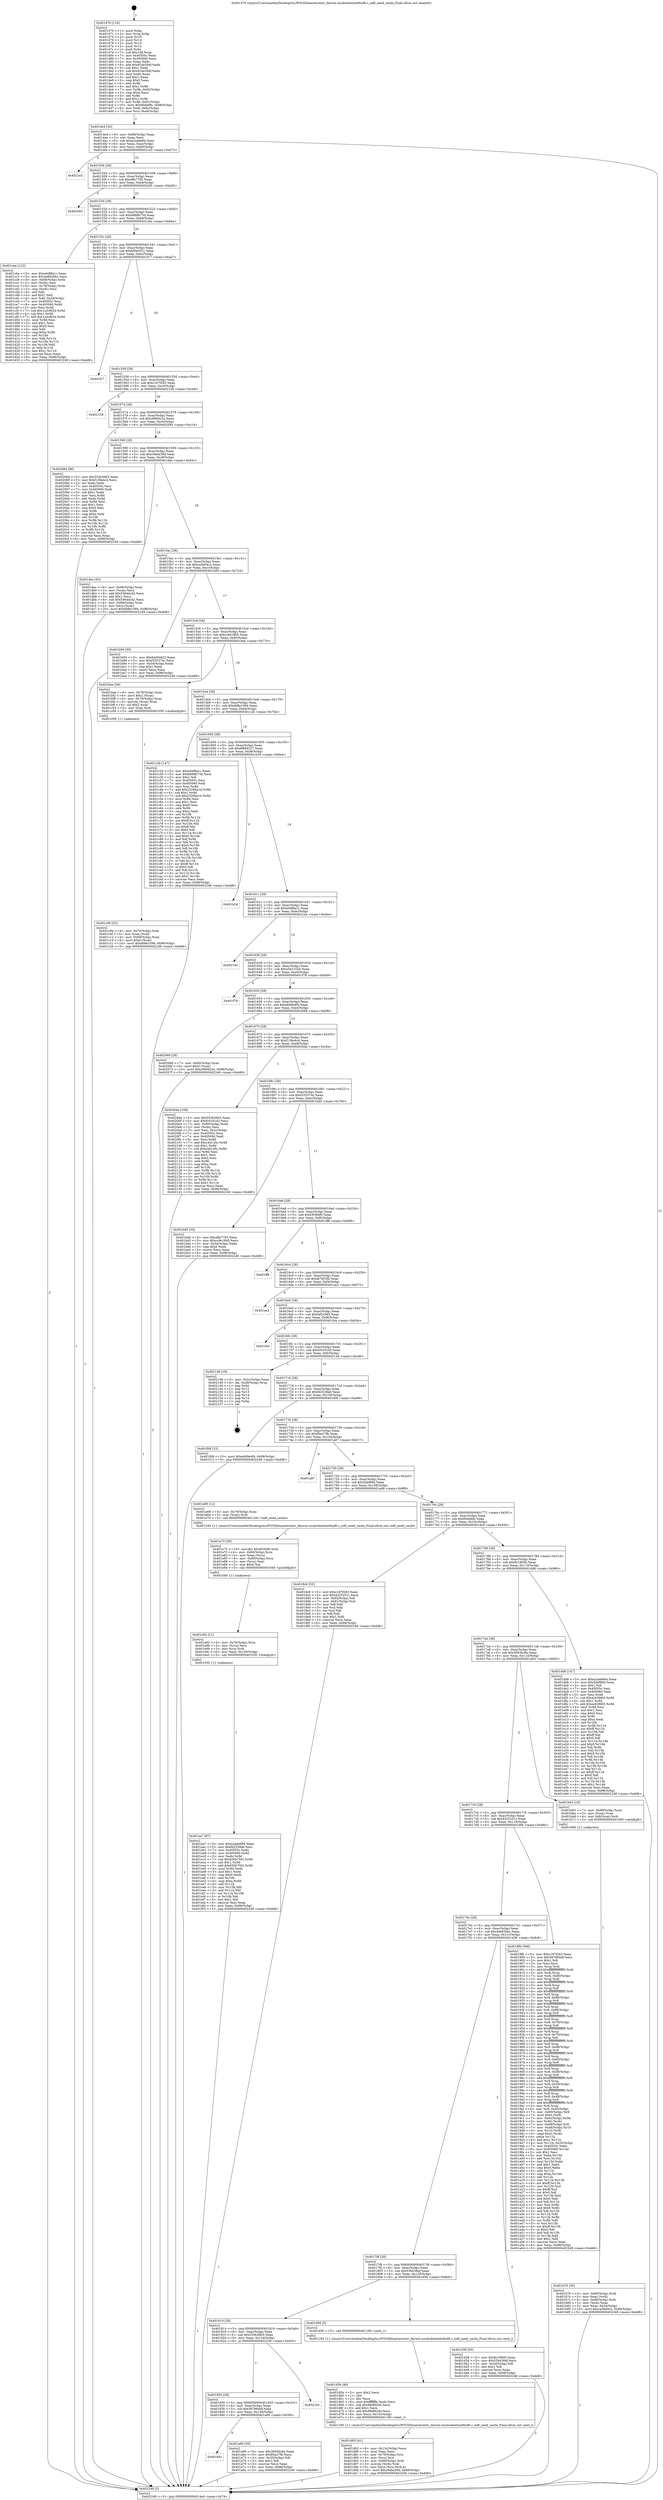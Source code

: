 digraph "0x401470" {
  label = "0x401470 (/mnt/c/Users/mathe/Desktop/tcc/POCII/binaries/extr_darwin-xnubsdnetinet6nd6.c_nd6_need_cache_Final-ollvm.out::main(0))"
  labelloc = "t"
  node[shape=record]

  Entry [label="",width=0.3,height=0.3,shape=circle,fillcolor=black,style=filled]
  "0x4014e4" [label="{
     0x4014e4 [32]\l
     | [instrs]\l
     &nbsp;&nbsp;0x4014e4 \<+6\>: mov -0x98(%rbp),%eax\l
     &nbsp;&nbsp;0x4014ea \<+2\>: mov %eax,%ecx\l
     &nbsp;&nbsp;0x4014ec \<+6\>: sub $0xa2ade684,%ecx\l
     &nbsp;&nbsp;0x4014f2 \<+6\>: mov %eax,-0xac(%rbp)\l
     &nbsp;&nbsp;0x4014f8 \<+6\>: mov %ecx,-0xb0(%rbp)\l
     &nbsp;&nbsp;0x4014fe \<+6\>: je 00000000004021e3 \<main+0xd73\>\l
  }"]
  "0x4021e3" [label="{
     0x4021e3\l
  }", style=dashed]
  "0x401504" [label="{
     0x401504 [28]\l
     | [instrs]\l
     &nbsp;&nbsp;0x401504 \<+5\>: jmp 0000000000401509 \<main+0x99\>\l
     &nbsp;&nbsp;0x401509 \<+6\>: mov -0xac(%rbp),%eax\l
     &nbsp;&nbsp;0x40150f \<+5\>: sub $0xaffa7765,%eax\l
     &nbsp;&nbsp;0x401514 \<+6\>: mov %eax,-0xb4(%rbp)\l
     &nbsp;&nbsp;0x40151a \<+6\>: je 0000000000402045 \<main+0xbd5\>\l
  }"]
  Exit [label="",width=0.3,height=0.3,shape=circle,fillcolor=black,style=filled,peripheries=2]
  "0x402045" [label="{
     0x402045\l
  }", style=dashed]
  "0x401520" [label="{
     0x401520 [28]\l
     | [instrs]\l
     &nbsp;&nbsp;0x401520 \<+5\>: jmp 0000000000401525 \<main+0xb5\>\l
     &nbsp;&nbsp;0x401525 \<+6\>: mov -0xac(%rbp),%eax\l
     &nbsp;&nbsp;0x40152b \<+5\>: sub $0xb668b73d,%eax\l
     &nbsp;&nbsp;0x401530 \<+6\>: mov %eax,-0xb8(%rbp)\l
     &nbsp;&nbsp;0x401536 \<+6\>: je 0000000000401cbe \<main+0x84e\>\l
  }"]
  "0x401ea7" [label="{
     0x401ea7 [97]\l
     | [instrs]\l
     &nbsp;&nbsp;0x401ea7 \<+5\>: mov $0xa2ade684,%eax\l
     &nbsp;&nbsp;0x401eac \<+5\>: mov $0xfd2528ab,%esi\l
     &nbsp;&nbsp;0x401eb1 \<+7\>: mov 0x40505c,%edx\l
     &nbsp;&nbsp;0x401eb8 \<+8\>: mov 0x405060,%r8d\l
     &nbsp;&nbsp;0x401ec0 \<+3\>: mov %edx,%r9d\l
     &nbsp;&nbsp;0x401ec3 \<+7\>: sub $0x630b7f43,%r9d\l
     &nbsp;&nbsp;0x401eca \<+4\>: sub $0x1,%r9d\l
     &nbsp;&nbsp;0x401ece \<+7\>: add $0x630b7f43,%r9d\l
     &nbsp;&nbsp;0x401ed5 \<+4\>: imul %r9d,%edx\l
     &nbsp;&nbsp;0x401ed9 \<+3\>: and $0x1,%edx\l
     &nbsp;&nbsp;0x401edc \<+3\>: cmp $0x0,%edx\l
     &nbsp;&nbsp;0x401edf \<+4\>: sete %r10b\l
     &nbsp;&nbsp;0x401ee3 \<+4\>: cmp $0xa,%r8d\l
     &nbsp;&nbsp;0x401ee7 \<+4\>: setl %r11b\l
     &nbsp;&nbsp;0x401eeb \<+3\>: mov %r10b,%bl\l
     &nbsp;&nbsp;0x401eee \<+3\>: and %r11b,%bl\l
     &nbsp;&nbsp;0x401ef1 \<+3\>: xor %r11b,%r10b\l
     &nbsp;&nbsp;0x401ef4 \<+3\>: or %r10b,%bl\l
     &nbsp;&nbsp;0x401ef7 \<+3\>: test $0x1,%bl\l
     &nbsp;&nbsp;0x401efa \<+3\>: cmovne %esi,%eax\l
     &nbsp;&nbsp;0x401efd \<+6\>: mov %eax,-0x98(%rbp)\l
     &nbsp;&nbsp;0x401f03 \<+5\>: jmp 0000000000402248 \<main+0xdd8\>\l
  }"]
  "0x401cbe" [label="{
     0x401cbe [122]\l
     | [instrs]\l
     &nbsp;&nbsp;0x401cbe \<+5\>: mov $0xe0df8a1c,%eax\l
     &nbsp;&nbsp;0x401cc3 \<+5\>: mov $0x4e662bbc,%ecx\l
     &nbsp;&nbsp;0x401cc8 \<+4\>: mov -0x68(%rbp),%rdx\l
     &nbsp;&nbsp;0x401ccc \<+2\>: mov (%rdx),%esi\l
     &nbsp;&nbsp;0x401cce \<+4\>: mov -0x78(%rbp),%rdx\l
     &nbsp;&nbsp;0x401cd2 \<+2\>: cmp (%rdx),%esi\l
     &nbsp;&nbsp;0x401cd4 \<+4\>: setl %dil\l
     &nbsp;&nbsp;0x401cd8 \<+4\>: and $0x1,%dil\l
     &nbsp;&nbsp;0x401cdc \<+4\>: mov %dil,-0x2d(%rbp)\l
     &nbsp;&nbsp;0x401ce0 \<+7\>: mov 0x40505c,%esi\l
     &nbsp;&nbsp;0x401ce7 \<+8\>: mov 0x405060,%r8d\l
     &nbsp;&nbsp;0x401cef \<+3\>: mov %esi,%r9d\l
     &nbsp;&nbsp;0x401cf2 \<+7\>: sub $0x1a3cf62d,%r9d\l
     &nbsp;&nbsp;0x401cf9 \<+4\>: sub $0x1,%r9d\l
     &nbsp;&nbsp;0x401cfd \<+7\>: add $0x1a3cf62d,%r9d\l
     &nbsp;&nbsp;0x401d04 \<+4\>: imul %r9d,%esi\l
     &nbsp;&nbsp;0x401d08 \<+3\>: and $0x1,%esi\l
     &nbsp;&nbsp;0x401d0b \<+3\>: cmp $0x0,%esi\l
     &nbsp;&nbsp;0x401d0e \<+4\>: sete %dil\l
     &nbsp;&nbsp;0x401d12 \<+4\>: cmp $0xa,%r8d\l
     &nbsp;&nbsp;0x401d16 \<+4\>: setl %r10b\l
     &nbsp;&nbsp;0x401d1a \<+3\>: mov %dil,%r11b\l
     &nbsp;&nbsp;0x401d1d \<+3\>: and %r10b,%r11b\l
     &nbsp;&nbsp;0x401d20 \<+3\>: xor %r10b,%dil\l
     &nbsp;&nbsp;0x401d23 \<+3\>: or %dil,%r11b\l
     &nbsp;&nbsp;0x401d26 \<+4\>: test $0x1,%r11b\l
     &nbsp;&nbsp;0x401d2a \<+3\>: cmovne %ecx,%eax\l
     &nbsp;&nbsp;0x401d2d \<+6\>: mov %eax,-0x98(%rbp)\l
     &nbsp;&nbsp;0x401d33 \<+5\>: jmp 0000000000402248 \<main+0xdd8\>\l
  }"]
  "0x40153c" [label="{
     0x40153c [28]\l
     | [instrs]\l
     &nbsp;&nbsp;0x40153c \<+5\>: jmp 0000000000401541 \<main+0xd1\>\l
     &nbsp;&nbsp;0x401541 \<+6\>: mov -0xac(%rbp),%eax\l
     &nbsp;&nbsp;0x401547 \<+5\>: sub $0xbf5e0521,%eax\l
     &nbsp;&nbsp;0x40154c \<+6\>: mov %eax,-0xbc(%rbp)\l
     &nbsp;&nbsp;0x401552 \<+6\>: je 0000000000401f17 \<main+0xaa7\>\l
  }"]
  "0x401e92" [label="{
     0x401e92 [21]\l
     | [instrs]\l
     &nbsp;&nbsp;0x401e92 \<+4\>: mov -0x70(%rbp),%rcx\l
     &nbsp;&nbsp;0x401e96 \<+3\>: mov (%rcx),%rcx\l
     &nbsp;&nbsp;0x401e99 \<+3\>: mov %rcx,%rdi\l
     &nbsp;&nbsp;0x401e9c \<+6\>: mov %eax,-0x140(%rbp)\l
     &nbsp;&nbsp;0x401ea2 \<+5\>: call 0000000000401030 \<free@plt\>\l
     | [calls]\l
     &nbsp;&nbsp;0x401030 \{1\} (unknown)\l
  }"]
  "0x401f17" [label="{
     0x401f17\l
  }", style=dashed]
  "0x401558" [label="{
     0x401558 [28]\l
     | [instrs]\l
     &nbsp;&nbsp;0x401558 \<+5\>: jmp 000000000040155d \<main+0xed\>\l
     &nbsp;&nbsp;0x40155d \<+6\>: mov -0xac(%rbp),%eax\l
     &nbsp;&nbsp;0x401563 \<+5\>: sub $0xc187f283,%eax\l
     &nbsp;&nbsp;0x401568 \<+6\>: mov %eax,-0xc0(%rbp)\l
     &nbsp;&nbsp;0x40156e \<+6\>: je 0000000000402158 \<main+0xce8\>\l
  }"]
  "0x401e75" [label="{
     0x401e75 [29]\l
     | [instrs]\l
     &nbsp;&nbsp;0x401e75 \<+10\>: movabs $0x4030d6,%rdi\l
     &nbsp;&nbsp;0x401e7f \<+4\>: mov -0x60(%rbp),%rcx\l
     &nbsp;&nbsp;0x401e83 \<+2\>: mov %eax,(%rcx)\l
     &nbsp;&nbsp;0x401e85 \<+4\>: mov -0x60(%rbp),%rcx\l
     &nbsp;&nbsp;0x401e89 \<+2\>: mov (%rcx),%esi\l
     &nbsp;&nbsp;0x401e8b \<+2\>: mov $0x0,%al\l
     &nbsp;&nbsp;0x401e8d \<+5\>: call 0000000000401040 \<printf@plt\>\l
     | [calls]\l
     &nbsp;&nbsp;0x401040 \{1\} (unknown)\l
  }"]
  "0x402158" [label="{
     0x402158\l
  }", style=dashed]
  "0x401574" [label="{
     0x401574 [28]\l
     | [instrs]\l
     &nbsp;&nbsp;0x401574 \<+5\>: jmp 0000000000401579 \<main+0x109\>\l
     &nbsp;&nbsp;0x401579 \<+6\>: mov -0xac(%rbp),%eax\l
     &nbsp;&nbsp;0x40157f \<+5\>: sub $0xc889422e,%eax\l
     &nbsp;&nbsp;0x401584 \<+6\>: mov %eax,-0xc4(%rbp)\l
     &nbsp;&nbsp;0x40158a \<+6\>: je 0000000000402084 \<main+0xc14\>\l
  }"]
  "0x401d83" [label="{
     0x401d83 [41]\l
     | [instrs]\l
     &nbsp;&nbsp;0x401d83 \<+6\>: mov -0x13c(%rbp),%ecx\l
     &nbsp;&nbsp;0x401d89 \<+3\>: imul %eax,%ecx\l
     &nbsp;&nbsp;0x401d8c \<+4\>: mov -0x70(%rbp),%rsi\l
     &nbsp;&nbsp;0x401d90 \<+3\>: mov (%rsi),%rsi\l
     &nbsp;&nbsp;0x401d93 \<+4\>: mov -0x68(%rbp),%rdi\l
     &nbsp;&nbsp;0x401d97 \<+3\>: movslq (%rdi),%rdi\l
     &nbsp;&nbsp;0x401d9a \<+3\>: mov %ecx,(%rsi,%rdi,4)\l
     &nbsp;&nbsp;0x401d9d \<+10\>: movl $0xc9eba39d,-0x98(%rbp)\l
     &nbsp;&nbsp;0x401da7 \<+5\>: jmp 0000000000402248 \<main+0xdd8\>\l
  }"]
  "0x402084" [label="{
     0x402084 [86]\l
     | [instrs]\l
     &nbsp;&nbsp;0x402084 \<+5\>: mov $0x553b3663,%eax\l
     &nbsp;&nbsp;0x402089 \<+5\>: mov $0xf139a4c4,%ecx\l
     &nbsp;&nbsp;0x40208e \<+2\>: xor %edx,%edx\l
     &nbsp;&nbsp;0x402090 \<+7\>: mov 0x40505c,%esi\l
     &nbsp;&nbsp;0x402097 \<+7\>: mov 0x405060,%edi\l
     &nbsp;&nbsp;0x40209e \<+3\>: sub $0x1,%edx\l
     &nbsp;&nbsp;0x4020a1 \<+3\>: mov %esi,%r8d\l
     &nbsp;&nbsp;0x4020a4 \<+3\>: add %edx,%r8d\l
     &nbsp;&nbsp;0x4020a7 \<+4\>: imul %r8d,%esi\l
     &nbsp;&nbsp;0x4020ab \<+3\>: and $0x1,%esi\l
     &nbsp;&nbsp;0x4020ae \<+3\>: cmp $0x0,%esi\l
     &nbsp;&nbsp;0x4020b1 \<+4\>: sete %r9b\l
     &nbsp;&nbsp;0x4020b5 \<+3\>: cmp $0xa,%edi\l
     &nbsp;&nbsp;0x4020b8 \<+4\>: setl %r10b\l
     &nbsp;&nbsp;0x4020bc \<+3\>: mov %r9b,%r11b\l
     &nbsp;&nbsp;0x4020bf \<+3\>: and %r10b,%r11b\l
     &nbsp;&nbsp;0x4020c2 \<+3\>: xor %r10b,%r9b\l
     &nbsp;&nbsp;0x4020c5 \<+3\>: or %r9b,%r11b\l
     &nbsp;&nbsp;0x4020c8 \<+4\>: test $0x1,%r11b\l
     &nbsp;&nbsp;0x4020cc \<+3\>: cmovne %ecx,%eax\l
     &nbsp;&nbsp;0x4020cf \<+6\>: mov %eax,-0x98(%rbp)\l
     &nbsp;&nbsp;0x4020d5 \<+5\>: jmp 0000000000402248 \<main+0xdd8\>\l
  }"]
  "0x401590" [label="{
     0x401590 [28]\l
     | [instrs]\l
     &nbsp;&nbsp;0x401590 \<+5\>: jmp 0000000000401595 \<main+0x125\>\l
     &nbsp;&nbsp;0x401595 \<+6\>: mov -0xac(%rbp),%eax\l
     &nbsp;&nbsp;0x40159b \<+5\>: sub $0xc9eba39d,%eax\l
     &nbsp;&nbsp;0x4015a0 \<+6\>: mov %eax,-0xc8(%rbp)\l
     &nbsp;&nbsp;0x4015a6 \<+6\>: je 0000000000401dac \<main+0x93c\>\l
  }"]
  "0x401d5b" [label="{
     0x401d5b [40]\l
     | [instrs]\l
     &nbsp;&nbsp;0x401d5b \<+5\>: mov $0x2,%ecx\l
     &nbsp;&nbsp;0x401d60 \<+1\>: cltd\l
     &nbsp;&nbsp;0x401d61 \<+2\>: idiv %ecx\l
     &nbsp;&nbsp;0x401d63 \<+6\>: imul $0xfffffffe,%edx,%ecx\l
     &nbsp;&nbsp;0x401d69 \<+6\>: sub $0x9fe892d0,%ecx\l
     &nbsp;&nbsp;0x401d6f \<+3\>: add $0x1,%ecx\l
     &nbsp;&nbsp;0x401d72 \<+6\>: add $0x9fe892d0,%ecx\l
     &nbsp;&nbsp;0x401d78 \<+6\>: mov %ecx,-0x13c(%rbp)\l
     &nbsp;&nbsp;0x401d7e \<+5\>: call 0000000000401160 \<next_i\>\l
     | [calls]\l
     &nbsp;&nbsp;0x401160 \{1\} (/mnt/c/Users/mathe/Desktop/tcc/POCII/binaries/extr_darwin-xnubsdnetinet6nd6.c_nd6_need_cache_Final-ollvm.out::next_i)\l
  }"]
  "0x401dac" [label="{
     0x401dac [42]\l
     | [instrs]\l
     &nbsp;&nbsp;0x401dac \<+4\>: mov -0x68(%rbp),%rax\l
     &nbsp;&nbsp;0x401db0 \<+2\>: mov (%rax),%ecx\l
     &nbsp;&nbsp;0x401db2 \<+6\>: add $0x5364dcd2,%ecx\l
     &nbsp;&nbsp;0x401db8 \<+3\>: add $0x1,%ecx\l
     &nbsp;&nbsp;0x401dbb \<+6\>: sub $0x5364dcd2,%ecx\l
     &nbsp;&nbsp;0x401dc1 \<+4\>: mov -0x68(%rbp),%rax\l
     &nbsp;&nbsp;0x401dc5 \<+2\>: mov %ecx,(%rax)\l
     &nbsp;&nbsp;0x401dc7 \<+10\>: movl $0xd08e1094,-0x98(%rbp)\l
     &nbsp;&nbsp;0x401dd1 \<+5\>: jmp 0000000000402248 \<main+0xdd8\>\l
  }"]
  "0x4015ac" [label="{
     0x4015ac [28]\l
     | [instrs]\l
     &nbsp;&nbsp;0x4015ac \<+5\>: jmp 00000000004015b1 \<main+0x141\>\l
     &nbsp;&nbsp;0x4015b1 \<+6\>: mov -0xac(%rbp),%eax\l
     &nbsp;&nbsp;0x4015b7 \<+5\>: sub $0xca3b64c2,%eax\l
     &nbsp;&nbsp;0x4015bc \<+6\>: mov %eax,-0xcc(%rbp)\l
     &nbsp;&nbsp;0x4015c2 \<+6\>: je 0000000000401b94 \<main+0x724\>\l
  }"]
  "0x401c0b" [label="{
     0x401c0b [32]\l
     | [instrs]\l
     &nbsp;&nbsp;0x401c0b \<+4\>: mov -0x70(%rbp),%rdi\l
     &nbsp;&nbsp;0x401c0f \<+3\>: mov %rax,(%rdi)\l
     &nbsp;&nbsp;0x401c12 \<+4\>: mov -0x68(%rbp),%rax\l
     &nbsp;&nbsp;0x401c16 \<+6\>: movl $0x0,(%rax)\l
     &nbsp;&nbsp;0x401c1c \<+10\>: movl $0xd08e1094,-0x98(%rbp)\l
     &nbsp;&nbsp;0x401c26 \<+5\>: jmp 0000000000402248 \<main+0xdd8\>\l
  }"]
  "0x401b94" [label="{
     0x401b94 [30]\l
     | [instrs]\l
     &nbsp;&nbsp;0x401b94 \<+5\>: mov $0x6a00dd22,%eax\l
     &nbsp;&nbsp;0x401b99 \<+5\>: mov $0xf335374c,%ecx\l
     &nbsp;&nbsp;0x401b9e \<+3\>: mov -0x34(%rbp),%edx\l
     &nbsp;&nbsp;0x401ba1 \<+3\>: cmp $0x1,%edx\l
     &nbsp;&nbsp;0x401ba4 \<+3\>: cmovl %ecx,%eax\l
     &nbsp;&nbsp;0x401ba7 \<+6\>: mov %eax,-0x98(%rbp)\l
     &nbsp;&nbsp;0x401bad \<+5\>: jmp 0000000000402248 \<main+0xdd8\>\l
  }"]
  "0x4015c8" [label="{
     0x4015c8 [28]\l
     | [instrs]\l
     &nbsp;&nbsp;0x4015c8 \<+5\>: jmp 00000000004015cd \<main+0x15d\>\l
     &nbsp;&nbsp;0x4015cd \<+6\>: mov -0xac(%rbp),%eax\l
     &nbsp;&nbsp;0x4015d3 \<+5\>: sub $0xcc9e18b5,%eax\l
     &nbsp;&nbsp;0x4015d8 \<+6\>: mov %eax,-0xd0(%rbp)\l
     &nbsp;&nbsp;0x4015de \<+6\>: je 0000000000401bee \<main+0x77e\>\l
  }"]
  "0x401b76" [label="{
     0x401b76 [30]\l
     | [instrs]\l
     &nbsp;&nbsp;0x401b76 \<+4\>: mov -0x80(%rbp),%rdi\l
     &nbsp;&nbsp;0x401b7a \<+2\>: mov %eax,(%rdi)\l
     &nbsp;&nbsp;0x401b7c \<+4\>: mov -0x80(%rbp),%rdi\l
     &nbsp;&nbsp;0x401b80 \<+2\>: mov (%rdi),%eax\l
     &nbsp;&nbsp;0x401b82 \<+3\>: mov %eax,-0x34(%rbp)\l
     &nbsp;&nbsp;0x401b85 \<+10\>: movl $0xca3b64c2,-0x98(%rbp)\l
     &nbsp;&nbsp;0x401b8f \<+5\>: jmp 0000000000402248 \<main+0xdd8\>\l
  }"]
  "0x401bee" [label="{
     0x401bee [29]\l
     | [instrs]\l
     &nbsp;&nbsp;0x401bee \<+4\>: mov -0x78(%rbp),%rax\l
     &nbsp;&nbsp;0x401bf2 \<+6\>: movl $0x1,(%rax)\l
     &nbsp;&nbsp;0x401bf8 \<+4\>: mov -0x78(%rbp),%rax\l
     &nbsp;&nbsp;0x401bfc \<+3\>: movslq (%rax),%rax\l
     &nbsp;&nbsp;0x401bff \<+4\>: shl $0x2,%rax\l
     &nbsp;&nbsp;0x401c03 \<+3\>: mov %rax,%rdi\l
     &nbsp;&nbsp;0x401c06 \<+5\>: call 0000000000401050 \<malloc@plt\>\l
     | [calls]\l
     &nbsp;&nbsp;0x401050 \{1\} (unknown)\l
  }"]
  "0x4015e4" [label="{
     0x4015e4 [28]\l
     | [instrs]\l
     &nbsp;&nbsp;0x4015e4 \<+5\>: jmp 00000000004015e9 \<main+0x179\>\l
     &nbsp;&nbsp;0x4015e9 \<+6\>: mov -0xac(%rbp),%eax\l
     &nbsp;&nbsp;0x4015ef \<+5\>: sub $0xd08e1094,%eax\l
     &nbsp;&nbsp;0x4015f4 \<+6\>: mov %eax,-0xd4(%rbp)\l
     &nbsp;&nbsp;0x4015fa \<+6\>: je 0000000000401c2b \<main+0x7bb\>\l
  }"]
  "0x40184c" [label="{
     0x40184c\l
  }", style=dashed]
  "0x401c2b" [label="{
     0x401c2b [147]\l
     | [instrs]\l
     &nbsp;&nbsp;0x401c2b \<+5\>: mov $0xe0df8a1c,%eax\l
     &nbsp;&nbsp;0x401c30 \<+5\>: mov $0xb668b73d,%ecx\l
     &nbsp;&nbsp;0x401c35 \<+2\>: mov $0x1,%dl\l
     &nbsp;&nbsp;0x401c37 \<+7\>: mov 0x40505c,%esi\l
     &nbsp;&nbsp;0x401c3e \<+7\>: mov 0x405060,%edi\l
     &nbsp;&nbsp;0x401c45 \<+3\>: mov %esi,%r8d\l
     &nbsp;&nbsp;0x401c48 \<+7\>: add $0x2329ba1d,%r8d\l
     &nbsp;&nbsp;0x401c4f \<+4\>: sub $0x1,%r8d\l
     &nbsp;&nbsp;0x401c53 \<+7\>: sub $0x2329ba1d,%r8d\l
     &nbsp;&nbsp;0x401c5a \<+4\>: imul %r8d,%esi\l
     &nbsp;&nbsp;0x401c5e \<+3\>: and $0x1,%esi\l
     &nbsp;&nbsp;0x401c61 \<+3\>: cmp $0x0,%esi\l
     &nbsp;&nbsp;0x401c64 \<+4\>: sete %r9b\l
     &nbsp;&nbsp;0x401c68 \<+3\>: cmp $0xa,%edi\l
     &nbsp;&nbsp;0x401c6b \<+4\>: setl %r10b\l
     &nbsp;&nbsp;0x401c6f \<+3\>: mov %r9b,%r11b\l
     &nbsp;&nbsp;0x401c72 \<+4\>: xor $0xff,%r11b\l
     &nbsp;&nbsp;0x401c76 \<+3\>: mov %r10b,%bl\l
     &nbsp;&nbsp;0x401c79 \<+3\>: xor $0xff,%bl\l
     &nbsp;&nbsp;0x401c7c \<+3\>: xor $0x0,%dl\l
     &nbsp;&nbsp;0x401c7f \<+3\>: mov %r11b,%r14b\l
     &nbsp;&nbsp;0x401c82 \<+4\>: and $0x0,%r14b\l
     &nbsp;&nbsp;0x401c86 \<+3\>: and %dl,%r9b\l
     &nbsp;&nbsp;0x401c89 \<+3\>: mov %bl,%r15b\l
     &nbsp;&nbsp;0x401c8c \<+4\>: and $0x0,%r15b\l
     &nbsp;&nbsp;0x401c90 \<+3\>: and %dl,%r10b\l
     &nbsp;&nbsp;0x401c93 \<+3\>: or %r9b,%r14b\l
     &nbsp;&nbsp;0x401c96 \<+3\>: or %r10b,%r15b\l
     &nbsp;&nbsp;0x401c99 \<+3\>: xor %r15b,%r14b\l
     &nbsp;&nbsp;0x401c9c \<+3\>: or %bl,%r11b\l
     &nbsp;&nbsp;0x401c9f \<+4\>: xor $0xff,%r11b\l
     &nbsp;&nbsp;0x401ca3 \<+3\>: or $0x0,%dl\l
     &nbsp;&nbsp;0x401ca6 \<+3\>: and %dl,%r11b\l
     &nbsp;&nbsp;0x401ca9 \<+3\>: or %r11b,%r14b\l
     &nbsp;&nbsp;0x401cac \<+4\>: test $0x1,%r14b\l
     &nbsp;&nbsp;0x401cb0 \<+3\>: cmovne %ecx,%eax\l
     &nbsp;&nbsp;0x401cb3 \<+6\>: mov %eax,-0x98(%rbp)\l
     &nbsp;&nbsp;0x401cb9 \<+5\>: jmp 0000000000402248 \<main+0xdd8\>\l
  }"]
  "0x401600" [label="{
     0x401600 [28]\l
     | [instrs]\l
     &nbsp;&nbsp;0x401600 \<+5\>: jmp 0000000000401605 \<main+0x195\>\l
     &nbsp;&nbsp;0x401605 \<+6\>: mov -0xac(%rbp),%eax\l
     &nbsp;&nbsp;0x40160b \<+5\>: sub $0xdf684227,%eax\l
     &nbsp;&nbsp;0x401610 \<+6\>: mov %eax,-0xd8(%rbp)\l
     &nbsp;&nbsp;0x401616 \<+6\>: je 0000000000401b54 \<main+0x6e4\>\l
  }"]
  "0x401a69" [label="{
     0x401a69 [30]\l
     | [instrs]\l
     &nbsp;&nbsp;0x401a69 \<+5\>: mov $0x3093bc8a,%eax\l
     &nbsp;&nbsp;0x401a6e \<+5\>: mov $0xff3a27fb,%ecx\l
     &nbsp;&nbsp;0x401a73 \<+3\>: mov -0x35(%rbp),%dl\l
     &nbsp;&nbsp;0x401a76 \<+3\>: test $0x1,%dl\l
     &nbsp;&nbsp;0x401a79 \<+3\>: cmovne %ecx,%eax\l
     &nbsp;&nbsp;0x401a7c \<+6\>: mov %eax,-0x98(%rbp)\l
     &nbsp;&nbsp;0x401a82 \<+5\>: jmp 0000000000402248 \<main+0xdd8\>\l
  }"]
  "0x401b54" [label="{
     0x401b54\l
  }", style=dashed]
  "0x40161c" [label="{
     0x40161c [28]\l
     | [instrs]\l
     &nbsp;&nbsp;0x40161c \<+5\>: jmp 0000000000401621 \<main+0x1b1\>\l
     &nbsp;&nbsp;0x401621 \<+6\>: mov -0xac(%rbp),%eax\l
     &nbsp;&nbsp;0x401627 \<+5\>: sub $0xe0df8a1c,%eax\l
     &nbsp;&nbsp;0x40162c \<+6\>: mov %eax,-0xdc(%rbp)\l
     &nbsp;&nbsp;0x401632 \<+6\>: je 00000000004021be \<main+0xd4e\>\l
  }"]
  "0x401830" [label="{
     0x401830 [28]\l
     | [instrs]\l
     &nbsp;&nbsp;0x401830 \<+5\>: jmp 0000000000401835 \<main+0x3c5\>\l
     &nbsp;&nbsp;0x401835 \<+6\>: mov -0xac(%rbp),%eax\l
     &nbsp;&nbsp;0x40183b \<+5\>: sub $0x567864df,%eax\l
     &nbsp;&nbsp;0x401840 \<+6\>: mov %eax,-0x128(%rbp)\l
     &nbsp;&nbsp;0x401846 \<+6\>: je 0000000000401a69 \<main+0x5f9\>\l
  }"]
  "0x4021be" [label="{
     0x4021be\l
  }", style=dashed]
  "0x401638" [label="{
     0x401638 [28]\l
     | [instrs]\l
     &nbsp;&nbsp;0x401638 \<+5\>: jmp 000000000040163d \<main+0x1cd\>\l
     &nbsp;&nbsp;0x40163d \<+6\>: mov -0xac(%rbp),%eax\l
     &nbsp;&nbsp;0x401643 \<+5\>: sub $0xe5d131b4,%eax\l
     &nbsp;&nbsp;0x401648 \<+6\>: mov %eax,-0xe0(%rbp)\l
     &nbsp;&nbsp;0x40164e \<+6\>: je 0000000000401f78 \<main+0xb08\>\l
  }"]
  "0x402230" [label="{
     0x402230\l
  }", style=dashed]
  "0x401f78" [label="{
     0x401f78\l
  }", style=dashed]
  "0x401654" [label="{
     0x401654 [28]\l
     | [instrs]\l
     &nbsp;&nbsp;0x401654 \<+5\>: jmp 0000000000401659 \<main+0x1e9\>\l
     &nbsp;&nbsp;0x401659 \<+6\>: mov -0xac(%rbp),%eax\l
     &nbsp;&nbsp;0x40165f \<+5\>: sub $0xe6d9e4f4,%eax\l
     &nbsp;&nbsp;0x401664 \<+6\>: mov %eax,-0xe4(%rbp)\l
     &nbsp;&nbsp;0x40166a \<+6\>: je 0000000000402068 \<main+0xbf8\>\l
  }"]
  "0x401814" [label="{
     0x401814 [28]\l
     | [instrs]\l
     &nbsp;&nbsp;0x401814 \<+5\>: jmp 0000000000401819 \<main+0x3a9\>\l
     &nbsp;&nbsp;0x401819 \<+6\>: mov -0xac(%rbp),%eax\l
     &nbsp;&nbsp;0x40181f \<+5\>: sub $0x553b3663,%eax\l
     &nbsp;&nbsp;0x401824 \<+6\>: mov %eax,-0x124(%rbp)\l
     &nbsp;&nbsp;0x40182a \<+6\>: je 0000000000402230 \<main+0xdc0\>\l
  }"]
  "0x402068" [label="{
     0x402068 [28]\l
     | [instrs]\l
     &nbsp;&nbsp;0x402068 \<+7\>: mov -0x90(%rbp),%rax\l
     &nbsp;&nbsp;0x40206f \<+6\>: movl $0x0,(%rax)\l
     &nbsp;&nbsp;0x402075 \<+10\>: movl $0xc889422e,-0x98(%rbp)\l
     &nbsp;&nbsp;0x40207f \<+5\>: jmp 0000000000402248 \<main+0xdd8\>\l
  }"]
  "0x401670" [label="{
     0x401670 [28]\l
     | [instrs]\l
     &nbsp;&nbsp;0x401670 \<+5\>: jmp 0000000000401675 \<main+0x205\>\l
     &nbsp;&nbsp;0x401675 \<+6\>: mov -0xac(%rbp),%eax\l
     &nbsp;&nbsp;0x40167b \<+5\>: sub $0xf139a4c4,%eax\l
     &nbsp;&nbsp;0x401680 \<+6\>: mov %eax,-0xe8(%rbp)\l
     &nbsp;&nbsp;0x401686 \<+6\>: je 00000000004020da \<main+0xc6a\>\l
  }"]
  "0x401d56" [label="{
     0x401d56 [5]\l
     | [instrs]\l
     &nbsp;&nbsp;0x401d56 \<+5\>: call 0000000000401160 \<next_i\>\l
     | [calls]\l
     &nbsp;&nbsp;0x401160 \{1\} (/mnt/c/Users/mathe/Desktop/tcc/POCII/binaries/extr_darwin-xnubsdnetinet6nd6.c_nd6_need_cache_Final-ollvm.out::next_i)\l
  }"]
  "0x4020da" [label="{
     0x4020da [108]\l
     | [instrs]\l
     &nbsp;&nbsp;0x4020da \<+5\>: mov $0x553b3663,%eax\l
     &nbsp;&nbsp;0x4020df \<+5\>: mov $0xfc0181d3,%ecx\l
     &nbsp;&nbsp;0x4020e4 \<+7\>: mov -0x90(%rbp),%rdx\l
     &nbsp;&nbsp;0x4020eb \<+2\>: mov (%rdx),%esi\l
     &nbsp;&nbsp;0x4020ed \<+3\>: mov %esi,-0x2c(%rbp)\l
     &nbsp;&nbsp;0x4020f0 \<+7\>: mov 0x40505c,%esi\l
     &nbsp;&nbsp;0x4020f7 \<+7\>: mov 0x405060,%edi\l
     &nbsp;&nbsp;0x4020fe \<+3\>: mov %esi,%r8d\l
     &nbsp;&nbsp;0x402101 \<+7\>: add $0xc4d126c,%r8d\l
     &nbsp;&nbsp;0x402108 \<+4\>: sub $0x1,%r8d\l
     &nbsp;&nbsp;0x40210c \<+7\>: sub $0xc4d126c,%r8d\l
     &nbsp;&nbsp;0x402113 \<+4\>: imul %r8d,%esi\l
     &nbsp;&nbsp;0x402117 \<+3\>: and $0x1,%esi\l
     &nbsp;&nbsp;0x40211a \<+3\>: cmp $0x0,%esi\l
     &nbsp;&nbsp;0x40211d \<+4\>: sete %r9b\l
     &nbsp;&nbsp;0x402121 \<+3\>: cmp $0xa,%edi\l
     &nbsp;&nbsp;0x402124 \<+4\>: setl %r10b\l
     &nbsp;&nbsp;0x402128 \<+3\>: mov %r9b,%r11b\l
     &nbsp;&nbsp;0x40212b \<+3\>: and %r10b,%r11b\l
     &nbsp;&nbsp;0x40212e \<+3\>: xor %r10b,%r9b\l
     &nbsp;&nbsp;0x402131 \<+3\>: or %r9b,%r11b\l
     &nbsp;&nbsp;0x402134 \<+4\>: test $0x1,%r11b\l
     &nbsp;&nbsp;0x402138 \<+3\>: cmovne %ecx,%eax\l
     &nbsp;&nbsp;0x40213b \<+6\>: mov %eax,-0x98(%rbp)\l
     &nbsp;&nbsp;0x402141 \<+5\>: jmp 0000000000402248 \<main+0xdd8\>\l
  }"]
  "0x40168c" [label="{
     0x40168c [28]\l
     | [instrs]\l
     &nbsp;&nbsp;0x40168c \<+5\>: jmp 0000000000401691 \<main+0x221\>\l
     &nbsp;&nbsp;0x401691 \<+6\>: mov -0xac(%rbp),%eax\l
     &nbsp;&nbsp;0x401697 \<+5\>: sub $0xf335374c,%eax\l
     &nbsp;&nbsp;0x40169c \<+6\>: mov %eax,-0xec(%rbp)\l
     &nbsp;&nbsp;0x4016a2 \<+6\>: je 0000000000401bd0 \<main+0x760\>\l
  }"]
  "0x4017f8" [label="{
     0x4017f8 [28]\l
     | [instrs]\l
     &nbsp;&nbsp;0x4017f8 \<+5\>: jmp 00000000004017fd \<main+0x38d\>\l
     &nbsp;&nbsp;0x4017fd \<+6\>: mov -0xac(%rbp),%eax\l
     &nbsp;&nbsp;0x401803 \<+5\>: sub $0x53b438af,%eax\l
     &nbsp;&nbsp;0x401808 \<+6\>: mov %eax,-0x120(%rbp)\l
     &nbsp;&nbsp;0x40180e \<+6\>: je 0000000000401d56 \<main+0x8e6\>\l
  }"]
  "0x401bd0" [label="{
     0x401bd0 [30]\l
     | [instrs]\l
     &nbsp;&nbsp;0x401bd0 \<+5\>: mov $0xaffa7765,%eax\l
     &nbsp;&nbsp;0x401bd5 \<+5\>: mov $0xcc9e18b5,%ecx\l
     &nbsp;&nbsp;0x401bda \<+3\>: mov -0x34(%rbp),%edx\l
     &nbsp;&nbsp;0x401bdd \<+3\>: cmp $0x0,%edx\l
     &nbsp;&nbsp;0x401be0 \<+3\>: cmove %ecx,%eax\l
     &nbsp;&nbsp;0x401be3 \<+6\>: mov %eax,-0x98(%rbp)\l
     &nbsp;&nbsp;0x401be9 \<+5\>: jmp 0000000000402248 \<main+0xdd8\>\l
  }"]
  "0x4016a8" [label="{
     0x4016a8 [28]\l
     | [instrs]\l
     &nbsp;&nbsp;0x4016a8 \<+5\>: jmp 00000000004016ad \<main+0x23d\>\l
     &nbsp;&nbsp;0x4016ad \<+6\>: mov -0xac(%rbp),%eax\l
     &nbsp;&nbsp;0x4016b3 \<+5\>: sub $0xf3f384f0,%eax\l
     &nbsp;&nbsp;0x4016b8 \<+6\>: mov %eax,-0xf0(%rbp)\l
     &nbsp;&nbsp;0x4016be \<+6\>: je 0000000000401ff8 \<main+0xb88\>\l
  }"]
  "0x401d38" [label="{
     0x401d38 [30]\l
     | [instrs]\l
     &nbsp;&nbsp;0x401d38 \<+5\>: mov $0x8c18000,%eax\l
     &nbsp;&nbsp;0x401d3d \<+5\>: mov $0x53b438af,%ecx\l
     &nbsp;&nbsp;0x401d42 \<+3\>: mov -0x2d(%rbp),%dl\l
     &nbsp;&nbsp;0x401d45 \<+3\>: test $0x1,%dl\l
     &nbsp;&nbsp;0x401d48 \<+3\>: cmovne %ecx,%eax\l
     &nbsp;&nbsp;0x401d4b \<+6\>: mov %eax,-0x98(%rbp)\l
     &nbsp;&nbsp;0x401d51 \<+5\>: jmp 0000000000402248 \<main+0xdd8\>\l
  }"]
  "0x401ff8" [label="{
     0x401ff8\l
  }", style=dashed]
  "0x4016c4" [label="{
     0x4016c4 [28]\l
     | [instrs]\l
     &nbsp;&nbsp;0x4016c4 \<+5\>: jmp 00000000004016c9 \<main+0x259\>\l
     &nbsp;&nbsp;0x4016c9 \<+6\>: mov -0xac(%rbp),%eax\l
     &nbsp;&nbsp;0x4016cf \<+5\>: sub $0xfa76f18b,%eax\l
     &nbsp;&nbsp;0x4016d4 \<+6\>: mov %eax,-0xf4(%rbp)\l
     &nbsp;&nbsp;0x4016da \<+6\>: je 0000000000401ae2 \<main+0x672\>\l
  }"]
  "0x4017dc" [label="{
     0x4017dc [28]\l
     | [instrs]\l
     &nbsp;&nbsp;0x4017dc \<+5\>: jmp 00000000004017e1 \<main+0x371\>\l
     &nbsp;&nbsp;0x4017e1 \<+6\>: mov -0xac(%rbp),%eax\l
     &nbsp;&nbsp;0x4017e7 \<+5\>: sub $0x4e662bbc,%eax\l
     &nbsp;&nbsp;0x4017ec \<+6\>: mov %eax,-0x11c(%rbp)\l
     &nbsp;&nbsp;0x4017f2 \<+6\>: je 0000000000401d38 \<main+0x8c8\>\l
  }"]
  "0x401ae2" [label="{
     0x401ae2\l
  }", style=dashed]
  "0x4016e0" [label="{
     0x4016e0 [28]\l
     | [instrs]\l
     &nbsp;&nbsp;0x4016e0 \<+5\>: jmp 00000000004016e5 \<main+0x275\>\l
     &nbsp;&nbsp;0x4016e5 \<+6\>: mov -0xac(%rbp),%eax\l
     &nbsp;&nbsp;0x4016eb \<+5\>: sub $0xfaf2c965,%eax\l
     &nbsp;&nbsp;0x4016f0 \<+6\>: mov %eax,-0xf8(%rbp)\l
     &nbsp;&nbsp;0x4016f6 \<+6\>: je 0000000000401fce \<main+0xb5e\>\l
  }"]
  "0x4018fb" [label="{
     0x4018fb [366]\l
     | [instrs]\l
     &nbsp;&nbsp;0x4018fb \<+5\>: mov $0xc187f283,%eax\l
     &nbsp;&nbsp;0x401900 \<+5\>: mov $0x567864df,%ecx\l
     &nbsp;&nbsp;0x401905 \<+2\>: mov $0x1,%dl\l
     &nbsp;&nbsp;0x401907 \<+2\>: xor %esi,%esi\l
     &nbsp;&nbsp;0x401909 \<+3\>: mov %rsp,%rdi\l
     &nbsp;&nbsp;0x40190c \<+4\>: add $0xfffffffffffffff0,%rdi\l
     &nbsp;&nbsp;0x401910 \<+3\>: mov %rdi,%rsp\l
     &nbsp;&nbsp;0x401913 \<+7\>: mov %rdi,-0x90(%rbp)\l
     &nbsp;&nbsp;0x40191a \<+3\>: mov %rsp,%rdi\l
     &nbsp;&nbsp;0x40191d \<+4\>: add $0xfffffffffffffff0,%rdi\l
     &nbsp;&nbsp;0x401921 \<+3\>: mov %rdi,%rsp\l
     &nbsp;&nbsp;0x401924 \<+3\>: mov %rsp,%r8\l
     &nbsp;&nbsp;0x401927 \<+4\>: add $0xfffffffffffffff0,%r8\l
     &nbsp;&nbsp;0x40192b \<+3\>: mov %r8,%rsp\l
     &nbsp;&nbsp;0x40192e \<+7\>: mov %r8,-0x88(%rbp)\l
     &nbsp;&nbsp;0x401935 \<+3\>: mov %rsp,%r8\l
     &nbsp;&nbsp;0x401938 \<+4\>: add $0xfffffffffffffff0,%r8\l
     &nbsp;&nbsp;0x40193c \<+3\>: mov %r8,%rsp\l
     &nbsp;&nbsp;0x40193f \<+4\>: mov %r8,-0x80(%rbp)\l
     &nbsp;&nbsp;0x401943 \<+3\>: mov %rsp,%r8\l
     &nbsp;&nbsp;0x401946 \<+4\>: add $0xfffffffffffffff0,%r8\l
     &nbsp;&nbsp;0x40194a \<+3\>: mov %r8,%rsp\l
     &nbsp;&nbsp;0x40194d \<+4\>: mov %r8,-0x78(%rbp)\l
     &nbsp;&nbsp;0x401951 \<+3\>: mov %rsp,%r8\l
     &nbsp;&nbsp;0x401954 \<+4\>: add $0xfffffffffffffff0,%r8\l
     &nbsp;&nbsp;0x401958 \<+3\>: mov %r8,%rsp\l
     &nbsp;&nbsp;0x40195b \<+4\>: mov %r8,-0x70(%rbp)\l
     &nbsp;&nbsp;0x40195f \<+3\>: mov %rsp,%r8\l
     &nbsp;&nbsp;0x401962 \<+4\>: add $0xfffffffffffffff0,%r8\l
     &nbsp;&nbsp;0x401966 \<+3\>: mov %r8,%rsp\l
     &nbsp;&nbsp;0x401969 \<+4\>: mov %r8,-0x68(%rbp)\l
     &nbsp;&nbsp;0x40196d \<+3\>: mov %rsp,%r8\l
     &nbsp;&nbsp;0x401970 \<+4\>: add $0xfffffffffffffff0,%r8\l
     &nbsp;&nbsp;0x401974 \<+3\>: mov %r8,%rsp\l
     &nbsp;&nbsp;0x401977 \<+4\>: mov %r8,-0x60(%rbp)\l
     &nbsp;&nbsp;0x40197b \<+3\>: mov %rsp,%r8\l
     &nbsp;&nbsp;0x40197e \<+4\>: add $0xfffffffffffffff0,%r8\l
     &nbsp;&nbsp;0x401982 \<+3\>: mov %r8,%rsp\l
     &nbsp;&nbsp;0x401985 \<+4\>: mov %r8,-0x58(%rbp)\l
     &nbsp;&nbsp;0x401989 \<+3\>: mov %rsp,%r8\l
     &nbsp;&nbsp;0x40198c \<+4\>: add $0xfffffffffffffff0,%r8\l
     &nbsp;&nbsp;0x401990 \<+3\>: mov %r8,%rsp\l
     &nbsp;&nbsp;0x401993 \<+4\>: mov %r8,-0x50(%rbp)\l
     &nbsp;&nbsp;0x401997 \<+3\>: mov %rsp,%r8\l
     &nbsp;&nbsp;0x40199a \<+4\>: add $0xfffffffffffffff0,%r8\l
     &nbsp;&nbsp;0x40199e \<+3\>: mov %r8,%rsp\l
     &nbsp;&nbsp;0x4019a1 \<+4\>: mov %r8,-0x48(%rbp)\l
     &nbsp;&nbsp;0x4019a5 \<+3\>: mov %rsp,%r8\l
     &nbsp;&nbsp;0x4019a8 \<+4\>: add $0xfffffffffffffff0,%r8\l
     &nbsp;&nbsp;0x4019ac \<+3\>: mov %r8,%rsp\l
     &nbsp;&nbsp;0x4019af \<+4\>: mov %r8,-0x40(%rbp)\l
     &nbsp;&nbsp;0x4019b3 \<+7\>: mov -0x90(%rbp),%r8\l
     &nbsp;&nbsp;0x4019ba \<+7\>: movl $0x0,(%r8)\l
     &nbsp;&nbsp;0x4019c1 \<+7\>: mov -0x9c(%rbp),%r9d\l
     &nbsp;&nbsp;0x4019c8 \<+3\>: mov %r9d,(%rdi)\l
     &nbsp;&nbsp;0x4019cb \<+7\>: mov -0x88(%rbp),%r8\l
     &nbsp;&nbsp;0x4019d2 \<+7\>: mov -0xa8(%rbp),%r10\l
     &nbsp;&nbsp;0x4019d9 \<+3\>: mov %r10,(%r8)\l
     &nbsp;&nbsp;0x4019dc \<+3\>: cmpl $0x2,(%rdi)\l
     &nbsp;&nbsp;0x4019df \<+4\>: setne %r11b\l
     &nbsp;&nbsp;0x4019e3 \<+4\>: and $0x1,%r11b\l
     &nbsp;&nbsp;0x4019e7 \<+4\>: mov %r11b,-0x35(%rbp)\l
     &nbsp;&nbsp;0x4019eb \<+7\>: mov 0x40505c,%ebx\l
     &nbsp;&nbsp;0x4019f2 \<+8\>: mov 0x405060,%r14d\l
     &nbsp;&nbsp;0x4019fa \<+3\>: sub $0x1,%esi\l
     &nbsp;&nbsp;0x4019fd \<+3\>: mov %ebx,%r15d\l
     &nbsp;&nbsp;0x401a00 \<+3\>: add %esi,%r15d\l
     &nbsp;&nbsp;0x401a03 \<+4\>: imul %r15d,%ebx\l
     &nbsp;&nbsp;0x401a07 \<+3\>: and $0x1,%ebx\l
     &nbsp;&nbsp;0x401a0a \<+3\>: cmp $0x0,%ebx\l
     &nbsp;&nbsp;0x401a0d \<+4\>: sete %r11b\l
     &nbsp;&nbsp;0x401a11 \<+4\>: cmp $0xa,%r14d\l
     &nbsp;&nbsp;0x401a15 \<+4\>: setl %r12b\l
     &nbsp;&nbsp;0x401a19 \<+3\>: mov %r11b,%r13b\l
     &nbsp;&nbsp;0x401a1c \<+4\>: xor $0xff,%r13b\l
     &nbsp;&nbsp;0x401a20 \<+3\>: mov %r12b,%sil\l
     &nbsp;&nbsp;0x401a23 \<+4\>: xor $0xff,%sil\l
     &nbsp;&nbsp;0x401a27 \<+3\>: xor $0x0,%dl\l
     &nbsp;&nbsp;0x401a2a \<+3\>: mov %r13b,%dil\l
     &nbsp;&nbsp;0x401a2d \<+4\>: and $0x0,%dil\l
     &nbsp;&nbsp;0x401a31 \<+3\>: and %dl,%r11b\l
     &nbsp;&nbsp;0x401a34 \<+3\>: mov %sil,%r8b\l
     &nbsp;&nbsp;0x401a37 \<+4\>: and $0x0,%r8b\l
     &nbsp;&nbsp;0x401a3b \<+3\>: and %dl,%r12b\l
     &nbsp;&nbsp;0x401a3e \<+3\>: or %r11b,%dil\l
     &nbsp;&nbsp;0x401a41 \<+3\>: or %r12b,%r8b\l
     &nbsp;&nbsp;0x401a44 \<+3\>: xor %r8b,%dil\l
     &nbsp;&nbsp;0x401a47 \<+3\>: or %sil,%r13b\l
     &nbsp;&nbsp;0x401a4a \<+4\>: xor $0xff,%r13b\l
     &nbsp;&nbsp;0x401a4e \<+3\>: or $0x0,%dl\l
     &nbsp;&nbsp;0x401a51 \<+3\>: and %dl,%r13b\l
     &nbsp;&nbsp;0x401a54 \<+3\>: or %r13b,%dil\l
     &nbsp;&nbsp;0x401a57 \<+4\>: test $0x1,%dil\l
     &nbsp;&nbsp;0x401a5b \<+3\>: cmovne %ecx,%eax\l
     &nbsp;&nbsp;0x401a5e \<+6\>: mov %eax,-0x98(%rbp)\l
     &nbsp;&nbsp;0x401a64 \<+5\>: jmp 0000000000402248 \<main+0xdd8\>\l
  }"]
  "0x401fce" [label="{
     0x401fce\l
  }", style=dashed]
  "0x4016fc" [label="{
     0x4016fc [28]\l
     | [instrs]\l
     &nbsp;&nbsp;0x4016fc \<+5\>: jmp 0000000000401701 \<main+0x291\>\l
     &nbsp;&nbsp;0x401701 \<+6\>: mov -0xac(%rbp),%eax\l
     &nbsp;&nbsp;0x401707 \<+5\>: sub $0xfc0181d3,%eax\l
     &nbsp;&nbsp;0x40170c \<+6\>: mov %eax,-0xfc(%rbp)\l
     &nbsp;&nbsp;0x401712 \<+6\>: je 0000000000402146 \<main+0xcd6\>\l
  }"]
  "0x4017c0" [label="{
     0x4017c0 [28]\l
     | [instrs]\l
     &nbsp;&nbsp;0x4017c0 \<+5\>: jmp 00000000004017c5 \<main+0x355\>\l
     &nbsp;&nbsp;0x4017c5 \<+6\>: mov -0xac(%rbp),%eax\l
     &nbsp;&nbsp;0x4017cb \<+5\>: sub $0x4325251c,%eax\l
     &nbsp;&nbsp;0x4017d0 \<+6\>: mov %eax,-0x118(%rbp)\l
     &nbsp;&nbsp;0x4017d6 \<+6\>: je 00000000004018fb \<main+0x48b\>\l
  }"]
  "0x402146" [label="{
     0x402146 [18]\l
     | [instrs]\l
     &nbsp;&nbsp;0x402146 \<+3\>: mov -0x2c(%rbp),%eax\l
     &nbsp;&nbsp;0x402149 \<+4\>: lea -0x28(%rbp),%rsp\l
     &nbsp;&nbsp;0x40214d \<+1\>: pop %rbx\l
     &nbsp;&nbsp;0x40214e \<+2\>: pop %r12\l
     &nbsp;&nbsp;0x402150 \<+2\>: pop %r13\l
     &nbsp;&nbsp;0x402152 \<+2\>: pop %r14\l
     &nbsp;&nbsp;0x402154 \<+2\>: pop %r15\l
     &nbsp;&nbsp;0x402156 \<+1\>: pop %rbp\l
     &nbsp;&nbsp;0x402157 \<+1\>: ret\l
  }"]
  "0x401718" [label="{
     0x401718 [28]\l
     | [instrs]\l
     &nbsp;&nbsp;0x401718 \<+5\>: jmp 000000000040171d \<main+0x2ad\>\l
     &nbsp;&nbsp;0x40171d \<+6\>: mov -0xac(%rbp),%eax\l
     &nbsp;&nbsp;0x401723 \<+5\>: sub $0xfd2528ab,%eax\l
     &nbsp;&nbsp;0x401728 \<+6\>: mov %eax,-0x100(%rbp)\l
     &nbsp;&nbsp;0x40172e \<+6\>: je 0000000000401f08 \<main+0xa98\>\l
  }"]
  "0x401b63" [label="{
     0x401b63 [19]\l
     | [instrs]\l
     &nbsp;&nbsp;0x401b63 \<+7\>: mov -0x88(%rbp),%rax\l
     &nbsp;&nbsp;0x401b6a \<+3\>: mov (%rax),%rax\l
     &nbsp;&nbsp;0x401b6d \<+4\>: mov 0x8(%rax),%rdi\l
     &nbsp;&nbsp;0x401b71 \<+5\>: call 0000000000401060 \<atoi@plt\>\l
     | [calls]\l
     &nbsp;&nbsp;0x401060 \{1\} (unknown)\l
  }"]
  "0x401f08" [label="{
     0x401f08 [15]\l
     | [instrs]\l
     &nbsp;&nbsp;0x401f08 \<+10\>: movl $0xe6d9e4f4,-0x98(%rbp)\l
     &nbsp;&nbsp;0x401f12 \<+5\>: jmp 0000000000402248 \<main+0xdd8\>\l
  }"]
  "0x401734" [label="{
     0x401734 [28]\l
     | [instrs]\l
     &nbsp;&nbsp;0x401734 \<+5\>: jmp 0000000000401739 \<main+0x2c9\>\l
     &nbsp;&nbsp;0x401739 \<+6\>: mov -0xac(%rbp),%eax\l
     &nbsp;&nbsp;0x40173f \<+5\>: sub $0xff3a27fb,%eax\l
     &nbsp;&nbsp;0x401744 \<+6\>: mov %eax,-0x104(%rbp)\l
     &nbsp;&nbsp;0x40174a \<+6\>: je 0000000000401a87 \<main+0x617\>\l
  }"]
  "0x4017a4" [label="{
     0x4017a4 [28]\l
     | [instrs]\l
     &nbsp;&nbsp;0x4017a4 \<+5\>: jmp 00000000004017a9 \<main+0x339\>\l
     &nbsp;&nbsp;0x4017a9 \<+6\>: mov -0xac(%rbp),%eax\l
     &nbsp;&nbsp;0x4017af \<+5\>: sub $0x3093bc8a,%eax\l
     &nbsp;&nbsp;0x4017b4 \<+6\>: mov %eax,-0x114(%rbp)\l
     &nbsp;&nbsp;0x4017ba \<+6\>: je 0000000000401b63 \<main+0x6f3\>\l
  }"]
  "0x401a87" [label="{
     0x401a87\l
  }", style=dashed]
  "0x401750" [label="{
     0x401750 [28]\l
     | [instrs]\l
     &nbsp;&nbsp;0x401750 \<+5\>: jmp 0000000000401755 \<main+0x2e5\>\l
     &nbsp;&nbsp;0x401755 \<+6\>: mov -0xac(%rbp),%eax\l
     &nbsp;&nbsp;0x40175b \<+5\>: sub $0x5def96d,%eax\l
     &nbsp;&nbsp;0x401760 \<+6\>: mov %eax,-0x108(%rbp)\l
     &nbsp;&nbsp;0x401766 \<+6\>: je 0000000000401e69 \<main+0x9f9\>\l
  }"]
  "0x401dd6" [label="{
     0x401dd6 [147]\l
     | [instrs]\l
     &nbsp;&nbsp;0x401dd6 \<+5\>: mov $0xa2ade684,%eax\l
     &nbsp;&nbsp;0x401ddb \<+5\>: mov $0x5def96d,%ecx\l
     &nbsp;&nbsp;0x401de0 \<+2\>: mov $0x1,%dl\l
     &nbsp;&nbsp;0x401de2 \<+7\>: mov 0x40505c,%esi\l
     &nbsp;&nbsp;0x401de9 \<+7\>: mov 0x405060,%edi\l
     &nbsp;&nbsp;0x401df0 \<+3\>: mov %esi,%r8d\l
     &nbsp;&nbsp;0x401df3 \<+7\>: sub $0xac63fd03,%r8d\l
     &nbsp;&nbsp;0x401dfa \<+4\>: sub $0x1,%r8d\l
     &nbsp;&nbsp;0x401dfe \<+7\>: add $0xac63fd03,%r8d\l
     &nbsp;&nbsp;0x401e05 \<+4\>: imul %r8d,%esi\l
     &nbsp;&nbsp;0x401e09 \<+3\>: and $0x1,%esi\l
     &nbsp;&nbsp;0x401e0c \<+3\>: cmp $0x0,%esi\l
     &nbsp;&nbsp;0x401e0f \<+4\>: sete %r9b\l
     &nbsp;&nbsp;0x401e13 \<+3\>: cmp $0xa,%edi\l
     &nbsp;&nbsp;0x401e16 \<+4\>: setl %r10b\l
     &nbsp;&nbsp;0x401e1a \<+3\>: mov %r9b,%r11b\l
     &nbsp;&nbsp;0x401e1d \<+4\>: xor $0xff,%r11b\l
     &nbsp;&nbsp;0x401e21 \<+3\>: mov %r10b,%bl\l
     &nbsp;&nbsp;0x401e24 \<+3\>: xor $0xff,%bl\l
     &nbsp;&nbsp;0x401e27 \<+3\>: xor $0x0,%dl\l
     &nbsp;&nbsp;0x401e2a \<+3\>: mov %r11b,%r14b\l
     &nbsp;&nbsp;0x401e2d \<+4\>: and $0x0,%r14b\l
     &nbsp;&nbsp;0x401e31 \<+3\>: and %dl,%r9b\l
     &nbsp;&nbsp;0x401e34 \<+3\>: mov %bl,%r15b\l
     &nbsp;&nbsp;0x401e37 \<+4\>: and $0x0,%r15b\l
     &nbsp;&nbsp;0x401e3b \<+3\>: and %dl,%r10b\l
     &nbsp;&nbsp;0x401e3e \<+3\>: or %r9b,%r14b\l
     &nbsp;&nbsp;0x401e41 \<+3\>: or %r10b,%r15b\l
     &nbsp;&nbsp;0x401e44 \<+3\>: xor %r15b,%r14b\l
     &nbsp;&nbsp;0x401e47 \<+3\>: or %bl,%r11b\l
     &nbsp;&nbsp;0x401e4a \<+4\>: xor $0xff,%r11b\l
     &nbsp;&nbsp;0x401e4e \<+3\>: or $0x0,%dl\l
     &nbsp;&nbsp;0x401e51 \<+3\>: and %dl,%r11b\l
     &nbsp;&nbsp;0x401e54 \<+3\>: or %r11b,%r14b\l
     &nbsp;&nbsp;0x401e57 \<+4\>: test $0x1,%r14b\l
     &nbsp;&nbsp;0x401e5b \<+3\>: cmovne %ecx,%eax\l
     &nbsp;&nbsp;0x401e5e \<+6\>: mov %eax,-0x98(%rbp)\l
     &nbsp;&nbsp;0x401e64 \<+5\>: jmp 0000000000402248 \<main+0xdd8\>\l
  }"]
  "0x401e69" [label="{
     0x401e69 [12]\l
     | [instrs]\l
     &nbsp;&nbsp;0x401e69 \<+4\>: mov -0x70(%rbp),%rax\l
     &nbsp;&nbsp;0x401e6d \<+3\>: mov (%rax),%rdi\l
     &nbsp;&nbsp;0x401e70 \<+5\>: call 0000000000401240 \<nd6_need_cache\>\l
     | [calls]\l
     &nbsp;&nbsp;0x401240 \{1\} (/mnt/c/Users/mathe/Desktop/tcc/POCII/binaries/extr_darwin-xnubsdnetinet6nd6.c_nd6_need_cache_Final-ollvm.out::nd6_need_cache)\l
  }"]
  "0x40176c" [label="{
     0x40176c [28]\l
     | [instrs]\l
     &nbsp;&nbsp;0x40176c \<+5\>: jmp 0000000000401771 \<main+0x301\>\l
     &nbsp;&nbsp;0x401771 \<+6\>: mov -0xac(%rbp),%eax\l
     &nbsp;&nbsp;0x401777 \<+5\>: sub $0x60de6fe,%eax\l
     &nbsp;&nbsp;0x40177c \<+6\>: mov %eax,-0x10c(%rbp)\l
     &nbsp;&nbsp;0x401782 \<+6\>: je 00000000004018c6 \<main+0x456\>\l
  }"]
  "0x401470" [label="{
     0x401470 [116]\l
     | [instrs]\l
     &nbsp;&nbsp;0x401470 \<+1\>: push %rbp\l
     &nbsp;&nbsp;0x401471 \<+3\>: mov %rsp,%rbp\l
     &nbsp;&nbsp;0x401474 \<+2\>: push %r15\l
     &nbsp;&nbsp;0x401476 \<+2\>: push %r14\l
     &nbsp;&nbsp;0x401478 \<+2\>: push %r13\l
     &nbsp;&nbsp;0x40147a \<+2\>: push %r12\l
     &nbsp;&nbsp;0x40147c \<+1\>: push %rbx\l
     &nbsp;&nbsp;0x40147d \<+7\>: sub $0x148,%rsp\l
     &nbsp;&nbsp;0x401484 \<+7\>: mov 0x40505c,%eax\l
     &nbsp;&nbsp;0x40148b \<+7\>: mov 0x405060,%ecx\l
     &nbsp;&nbsp;0x401492 \<+2\>: mov %eax,%edx\l
     &nbsp;&nbsp;0x401494 \<+6\>: add $0x924e394f,%edx\l
     &nbsp;&nbsp;0x40149a \<+3\>: sub $0x1,%edx\l
     &nbsp;&nbsp;0x40149d \<+6\>: sub $0x924e394f,%edx\l
     &nbsp;&nbsp;0x4014a3 \<+3\>: imul %edx,%eax\l
     &nbsp;&nbsp;0x4014a6 \<+3\>: and $0x1,%eax\l
     &nbsp;&nbsp;0x4014a9 \<+3\>: cmp $0x0,%eax\l
     &nbsp;&nbsp;0x4014ac \<+4\>: sete %r8b\l
     &nbsp;&nbsp;0x4014b0 \<+4\>: and $0x1,%r8b\l
     &nbsp;&nbsp;0x4014b4 \<+7\>: mov %r8b,-0x92(%rbp)\l
     &nbsp;&nbsp;0x4014bb \<+3\>: cmp $0xa,%ecx\l
     &nbsp;&nbsp;0x4014be \<+4\>: setl %r8b\l
     &nbsp;&nbsp;0x4014c2 \<+4\>: and $0x1,%r8b\l
     &nbsp;&nbsp;0x4014c6 \<+7\>: mov %r8b,-0x91(%rbp)\l
     &nbsp;&nbsp;0x4014cd \<+10\>: movl $0x60de6fe,-0x98(%rbp)\l
     &nbsp;&nbsp;0x4014d7 \<+6\>: mov %edi,-0x9c(%rbp)\l
     &nbsp;&nbsp;0x4014dd \<+7\>: mov %rsi,-0xa8(%rbp)\l
  }"]
  "0x4018c6" [label="{
     0x4018c6 [53]\l
     | [instrs]\l
     &nbsp;&nbsp;0x4018c6 \<+5\>: mov $0xc187f283,%eax\l
     &nbsp;&nbsp;0x4018cb \<+5\>: mov $0x4325251c,%ecx\l
     &nbsp;&nbsp;0x4018d0 \<+6\>: mov -0x92(%rbp),%dl\l
     &nbsp;&nbsp;0x4018d6 \<+7\>: mov -0x91(%rbp),%sil\l
     &nbsp;&nbsp;0x4018dd \<+3\>: mov %dl,%dil\l
     &nbsp;&nbsp;0x4018e0 \<+3\>: and %sil,%dil\l
     &nbsp;&nbsp;0x4018e3 \<+3\>: xor %sil,%dl\l
     &nbsp;&nbsp;0x4018e6 \<+3\>: or %dl,%dil\l
     &nbsp;&nbsp;0x4018e9 \<+4\>: test $0x1,%dil\l
     &nbsp;&nbsp;0x4018ed \<+3\>: cmovne %ecx,%eax\l
     &nbsp;&nbsp;0x4018f0 \<+6\>: mov %eax,-0x98(%rbp)\l
     &nbsp;&nbsp;0x4018f6 \<+5\>: jmp 0000000000402248 \<main+0xdd8\>\l
  }"]
  "0x401788" [label="{
     0x401788 [28]\l
     | [instrs]\l
     &nbsp;&nbsp;0x401788 \<+5\>: jmp 000000000040178d \<main+0x31d\>\l
     &nbsp;&nbsp;0x40178d \<+6\>: mov -0xac(%rbp),%eax\l
     &nbsp;&nbsp;0x401793 \<+5\>: sub $0x8c18000,%eax\l
     &nbsp;&nbsp;0x401798 \<+6\>: mov %eax,-0x110(%rbp)\l
     &nbsp;&nbsp;0x40179e \<+6\>: je 0000000000401dd6 \<main+0x966\>\l
  }"]
  "0x402248" [label="{
     0x402248 [5]\l
     | [instrs]\l
     &nbsp;&nbsp;0x402248 \<+5\>: jmp 00000000004014e4 \<main+0x74\>\l
  }"]
  Entry -> "0x401470" [label=" 1"]
  "0x4014e4" -> "0x4021e3" [label=" 0"]
  "0x4014e4" -> "0x401504" [label=" 22"]
  "0x402146" -> Exit [label=" 1"]
  "0x401504" -> "0x402045" [label=" 0"]
  "0x401504" -> "0x401520" [label=" 22"]
  "0x4020da" -> "0x402248" [label=" 1"]
  "0x401520" -> "0x401cbe" [label=" 2"]
  "0x401520" -> "0x40153c" [label=" 20"]
  "0x402084" -> "0x402248" [label=" 1"]
  "0x40153c" -> "0x401f17" [label=" 0"]
  "0x40153c" -> "0x401558" [label=" 20"]
  "0x402068" -> "0x402248" [label=" 1"]
  "0x401558" -> "0x402158" [label=" 0"]
  "0x401558" -> "0x401574" [label=" 20"]
  "0x401f08" -> "0x402248" [label=" 1"]
  "0x401574" -> "0x402084" [label=" 1"]
  "0x401574" -> "0x401590" [label=" 19"]
  "0x401ea7" -> "0x402248" [label=" 1"]
  "0x401590" -> "0x401dac" [label=" 1"]
  "0x401590" -> "0x4015ac" [label=" 18"]
  "0x401e92" -> "0x401ea7" [label=" 1"]
  "0x4015ac" -> "0x401b94" [label=" 1"]
  "0x4015ac" -> "0x4015c8" [label=" 17"]
  "0x401e75" -> "0x401e92" [label=" 1"]
  "0x4015c8" -> "0x401bee" [label=" 1"]
  "0x4015c8" -> "0x4015e4" [label=" 16"]
  "0x401e69" -> "0x401e75" [label=" 1"]
  "0x4015e4" -> "0x401c2b" [label=" 2"]
  "0x4015e4" -> "0x401600" [label=" 14"]
  "0x401dd6" -> "0x402248" [label=" 1"]
  "0x401600" -> "0x401b54" [label=" 0"]
  "0x401600" -> "0x40161c" [label=" 14"]
  "0x401dac" -> "0x402248" [label=" 1"]
  "0x40161c" -> "0x4021be" [label=" 0"]
  "0x40161c" -> "0x401638" [label=" 14"]
  "0x401d5b" -> "0x401d83" [label=" 1"]
  "0x401638" -> "0x401f78" [label=" 0"]
  "0x401638" -> "0x401654" [label=" 14"]
  "0x401d56" -> "0x401d5b" [label=" 1"]
  "0x401654" -> "0x402068" [label=" 1"]
  "0x401654" -> "0x401670" [label=" 13"]
  "0x401cbe" -> "0x402248" [label=" 2"]
  "0x401670" -> "0x4020da" [label=" 1"]
  "0x401670" -> "0x40168c" [label=" 12"]
  "0x401c2b" -> "0x402248" [label=" 2"]
  "0x40168c" -> "0x401bd0" [label=" 1"]
  "0x40168c" -> "0x4016a8" [label=" 11"]
  "0x401bee" -> "0x401c0b" [label=" 1"]
  "0x4016a8" -> "0x401ff8" [label=" 0"]
  "0x4016a8" -> "0x4016c4" [label=" 11"]
  "0x401bd0" -> "0x402248" [label=" 1"]
  "0x4016c4" -> "0x401ae2" [label=" 0"]
  "0x4016c4" -> "0x4016e0" [label=" 11"]
  "0x401b63" -> "0x401b76" [label=" 1"]
  "0x4016e0" -> "0x401fce" [label=" 0"]
  "0x4016e0" -> "0x4016fc" [label=" 11"]
  "0x401a69" -> "0x402248" [label=" 1"]
  "0x4016fc" -> "0x402146" [label=" 1"]
  "0x4016fc" -> "0x401718" [label=" 10"]
  "0x401830" -> "0x401a69" [label=" 1"]
  "0x401718" -> "0x401f08" [label=" 1"]
  "0x401718" -> "0x401734" [label=" 9"]
  "0x401d83" -> "0x402248" [label=" 1"]
  "0x401734" -> "0x401a87" [label=" 0"]
  "0x401734" -> "0x401750" [label=" 9"]
  "0x401814" -> "0x402230" [label=" 0"]
  "0x401750" -> "0x401e69" [label=" 1"]
  "0x401750" -> "0x40176c" [label=" 8"]
  "0x401d38" -> "0x402248" [label=" 2"]
  "0x40176c" -> "0x4018c6" [label=" 1"]
  "0x40176c" -> "0x401788" [label=" 7"]
  "0x4018c6" -> "0x402248" [label=" 1"]
  "0x401470" -> "0x4014e4" [label=" 1"]
  "0x402248" -> "0x4014e4" [label=" 21"]
  "0x4017f8" -> "0x401814" [label=" 1"]
  "0x401788" -> "0x401dd6" [label=" 1"]
  "0x401788" -> "0x4017a4" [label=" 6"]
  "0x401814" -> "0x401830" [label=" 1"]
  "0x4017a4" -> "0x401b63" [label=" 1"]
  "0x4017a4" -> "0x4017c0" [label=" 5"]
  "0x401830" -> "0x40184c" [label=" 0"]
  "0x4017c0" -> "0x4018fb" [label=" 1"]
  "0x4017c0" -> "0x4017dc" [label=" 4"]
  "0x401b76" -> "0x402248" [label=" 1"]
  "0x4018fb" -> "0x402248" [label=" 1"]
  "0x401b94" -> "0x402248" [label=" 1"]
  "0x4017dc" -> "0x401d38" [label=" 2"]
  "0x4017dc" -> "0x4017f8" [label=" 2"]
  "0x401c0b" -> "0x402248" [label=" 1"]
  "0x4017f8" -> "0x401d56" [label=" 1"]
}
